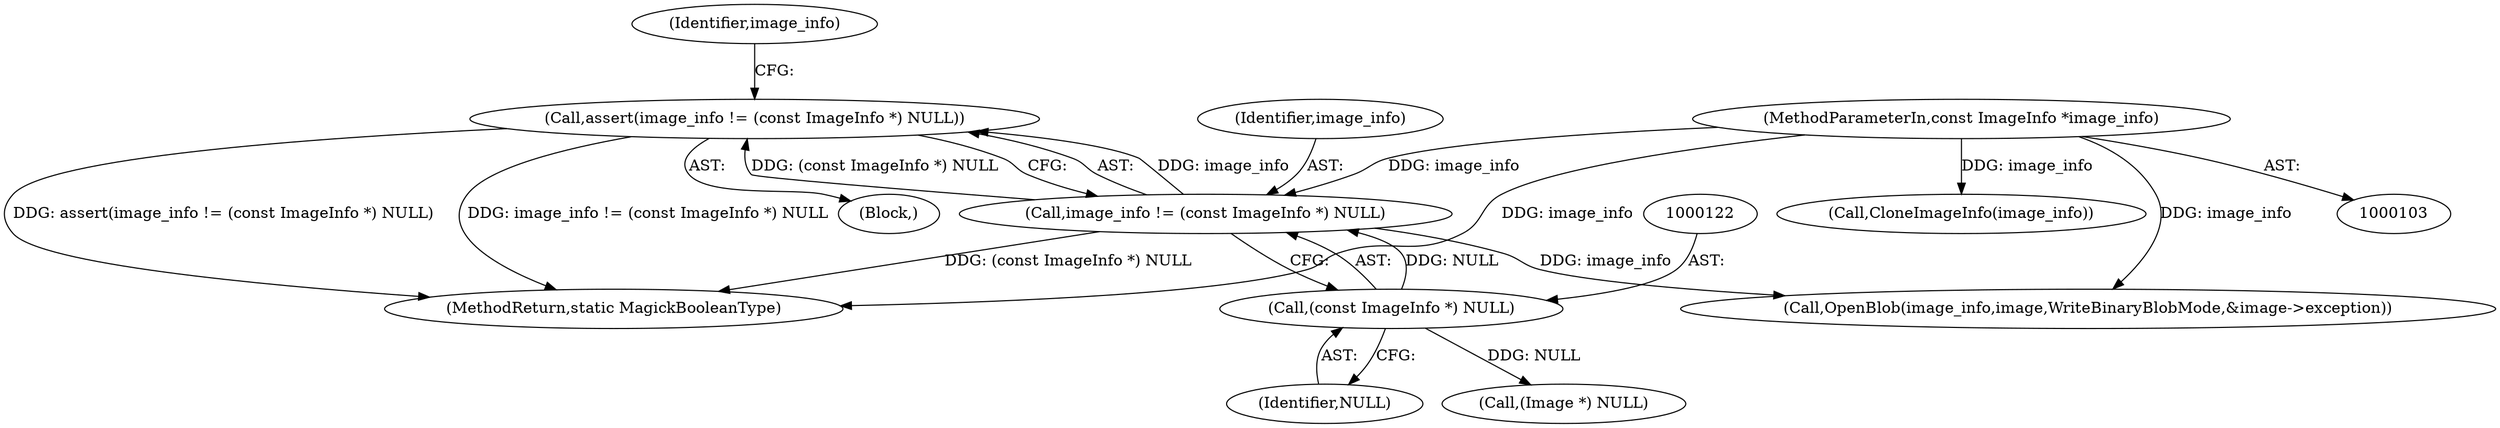 digraph "0_ImageMagick_3d5ac8c20846871f1eb3068b65f93da7cd33bfd0@API" {
"1000118" [label="(Call,assert(image_info != (const ImageInfo *) NULL))"];
"1000119" [label="(Call,image_info != (const ImageInfo *) NULL)"];
"1000104" [label="(MethodParameterIn,const ImageInfo *image_info)"];
"1000121" [label="(Call,(const ImageInfo *) NULL)"];
"1000120" [label="(Identifier,image_info)"];
"1000123" [label="(Identifier,NULL)"];
"1000119" [label="(Call,image_info != (const ImageInfo *) NULL)"];
"1000106" [label="(Block,)"];
"1000506" [label="(MethodReturn,static MagickBooleanType)"];
"1000121" [label="(Call,(const ImageInfo *) NULL)"];
"1000159" [label="(Call,OpenBlob(image_info,image,WriteBinaryBlobMode,&image->exception))"];
"1000104" [label="(MethodParameterIn,const ImageInfo *image_info)"];
"1000127" [label="(Identifier,image_info)"];
"1000133" [label="(Call,(Image *) NULL)"];
"1000118" [label="(Call,assert(image_info != (const ImageInfo *) NULL))"];
"1000398" [label="(Call,CloneImageInfo(image_info))"];
"1000118" -> "1000106"  [label="AST: "];
"1000118" -> "1000119"  [label="CFG: "];
"1000119" -> "1000118"  [label="AST: "];
"1000127" -> "1000118"  [label="CFG: "];
"1000118" -> "1000506"  [label="DDG: assert(image_info != (const ImageInfo *) NULL)"];
"1000118" -> "1000506"  [label="DDG: image_info != (const ImageInfo *) NULL"];
"1000119" -> "1000118"  [label="DDG: image_info"];
"1000119" -> "1000118"  [label="DDG: (const ImageInfo *) NULL"];
"1000119" -> "1000121"  [label="CFG: "];
"1000120" -> "1000119"  [label="AST: "];
"1000121" -> "1000119"  [label="AST: "];
"1000119" -> "1000506"  [label="DDG: (const ImageInfo *) NULL"];
"1000104" -> "1000119"  [label="DDG: image_info"];
"1000121" -> "1000119"  [label="DDG: NULL"];
"1000119" -> "1000159"  [label="DDG: image_info"];
"1000104" -> "1000103"  [label="AST: "];
"1000104" -> "1000506"  [label="DDG: image_info"];
"1000104" -> "1000159"  [label="DDG: image_info"];
"1000104" -> "1000398"  [label="DDG: image_info"];
"1000121" -> "1000123"  [label="CFG: "];
"1000122" -> "1000121"  [label="AST: "];
"1000123" -> "1000121"  [label="AST: "];
"1000121" -> "1000133"  [label="DDG: NULL"];
}
